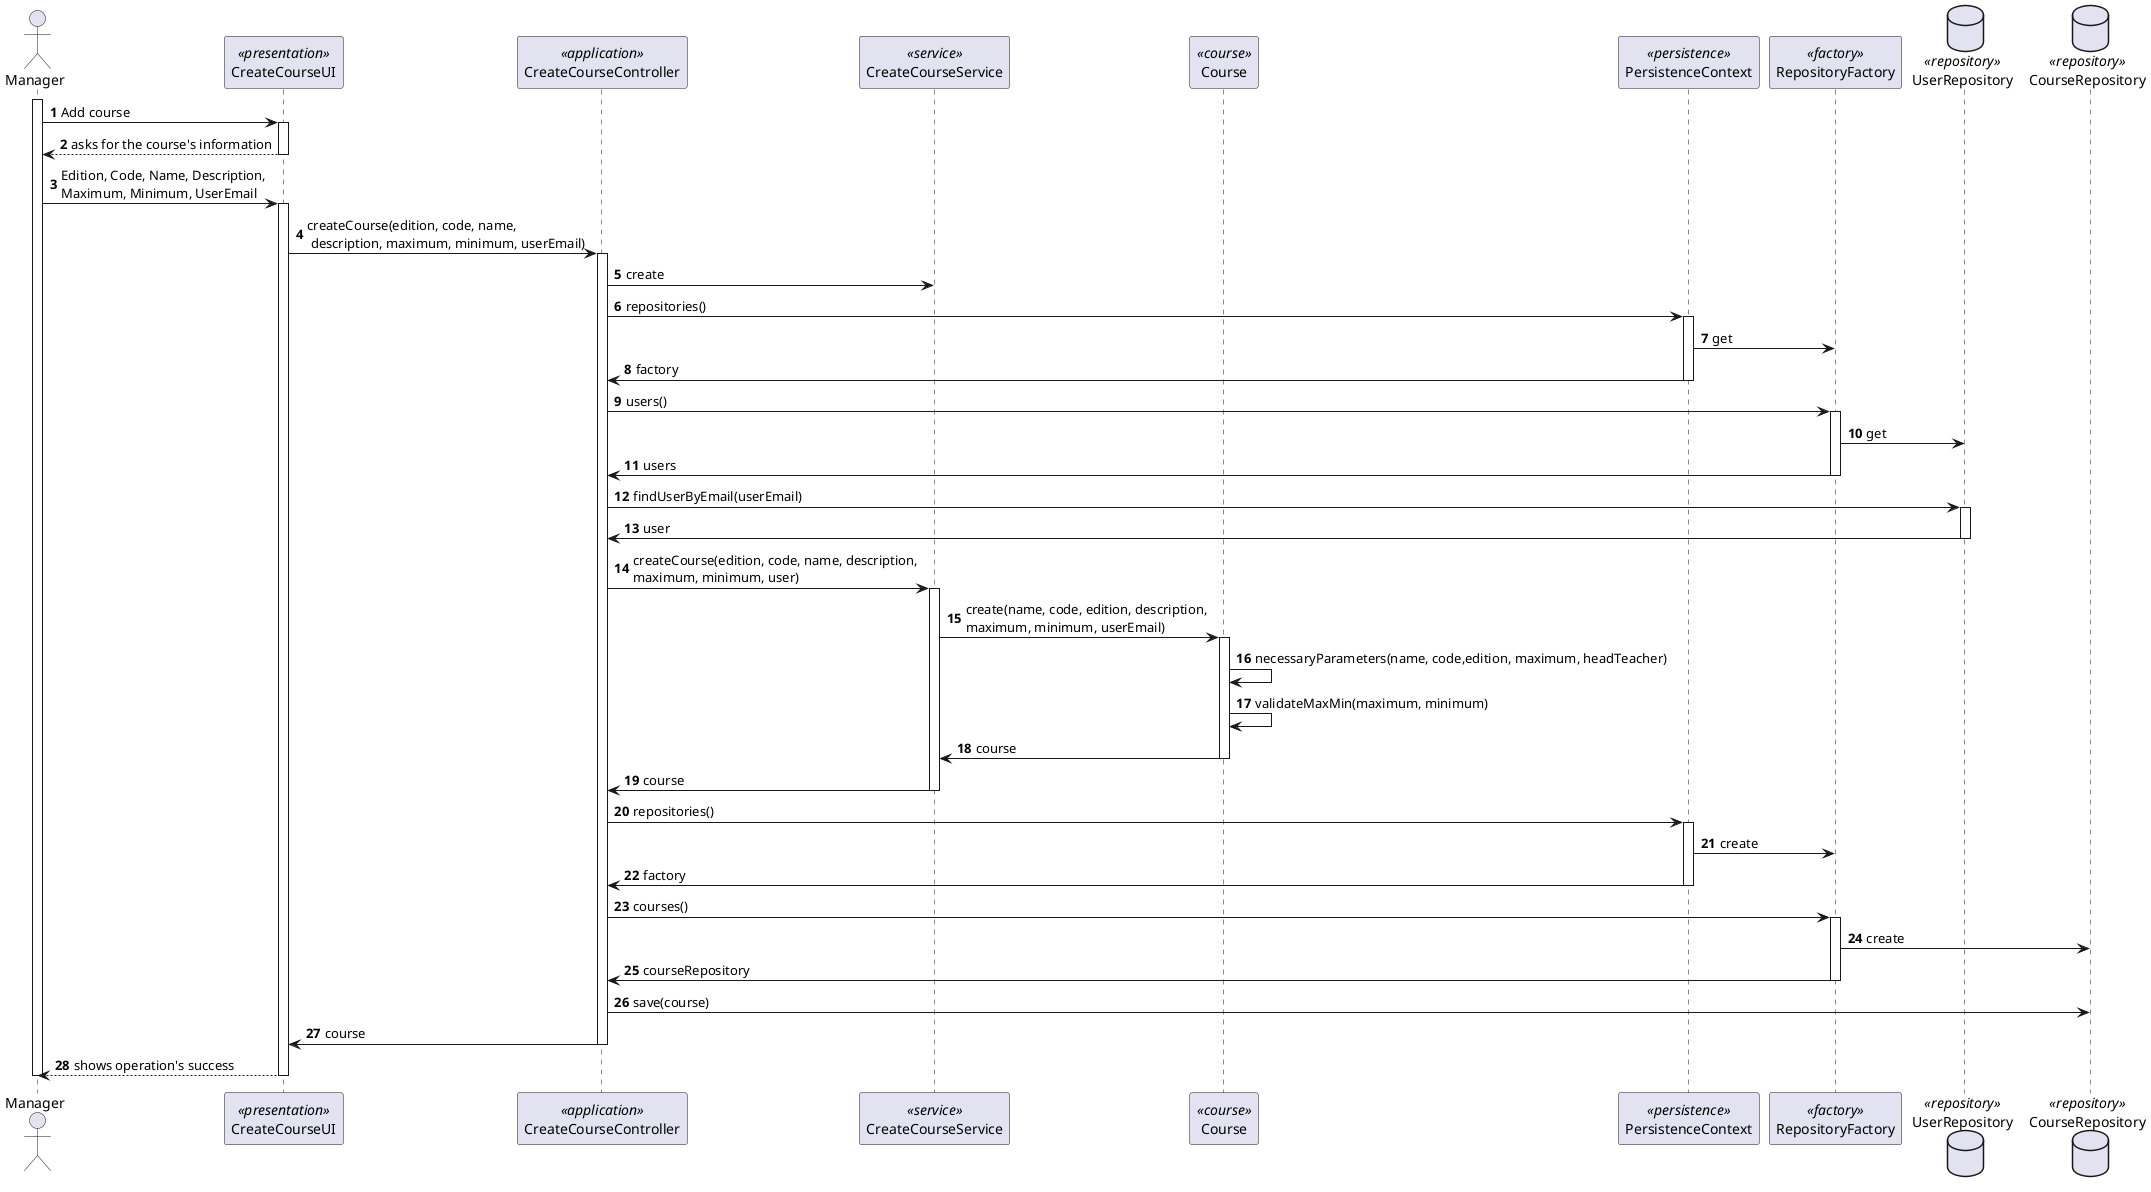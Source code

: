 @startuml
'https://plantuml.com/sequence-diagram

autonumber


actor Manager
participant CreateCourseUI <<presentation>>
participant CreateCourseController<<application>>
participant CreateCourseService<<service>>
participant Course<<course>>
participant PersistenceContext<<persistence>>
participant RepositoryFactory<<factory>>
database UserRepository <<repository>>
database CourseRepository <<repository>>

activate Manager


Manager -> CreateCourseUI: Add course

activate CreateCourseUI

CreateCourseUI --> Manager: asks for the course's information

deactivate CreateCourseUI

Manager -> CreateCourseUI : Edition, Code, Name, Description,\nMaximum, Minimum, UserEmail

activate CreateCourseUI

CreateCourseUI -> CreateCourseController: createCourse(edition, code, name,\n description, maximum, minimum, userEmail)

activate CreateCourseController

CreateCourseController -> CreateCourseService: create


CreateCourseController -> PersistenceContext : repositories()

activate PersistenceContext

PersistenceContext -> RepositoryFactory : get

PersistenceContext -> CreateCourseController : factory

deactivate PersistenceContext

CreateCourseController -> RepositoryFactory : users()

activate RepositoryFactory

RepositoryFactory -> UserRepository : get

RepositoryFactory -> CreateCourseController : users

deactivate RepositoryFactory

CreateCourseController -> UserRepository : findUserByEmail(userEmail)

activate UserRepository

UserRepository -> CreateCourseController : user

deactivate UserRepository

CreateCourseController -> CreateCourseService: createCourse(edition, code, name, description,\nmaximum, minimum, user)

activate CreateCourseService

CreateCourseService -> Course : create(name, code, edition, description,\nmaximum, minimum, userEmail)

activate Course

Course -> Course : necessaryParameters(name, code,edition, maximum, headTeacher)

Course -> Course : validateMaxMin(maximum, minimum)

Course -> CreateCourseService : course

deactivate Course

CreateCourseService ->CreateCourseController : course

deactivate CreateCourseService

CreateCourseController -> PersistenceContext : repositories()

activate PersistenceContext

PersistenceContext -> RepositoryFactory : create

PersistenceContext -> CreateCourseController : factory

deactivate PersistenceContext

CreateCourseController -> RepositoryFactory : courses()

activate RepositoryFactory

RepositoryFactory -> CourseRepository : create

RepositoryFactory -> CreateCourseController : courseRepository

deactivate RepositoryFactory

CreateCourseController -> CourseRepository : save(course)

CreateCourseController -> CreateCourseUI : course

deactivate CreateCourseController

CreateCourseUI --> Manager : shows operation's success

deactivate CreateCourseUI

deactivate Manager

@enduml